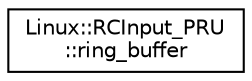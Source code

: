 digraph "Graphical Class Hierarchy"
{
 // INTERACTIVE_SVG=YES
  edge [fontname="Helvetica",fontsize="10",labelfontname="Helvetica",labelfontsize="10"];
  node [fontname="Helvetica",fontsize="10",shape=record];
  rankdir="LR";
  Node1 [label="Linux::RCInput_PRU\l::ring_buffer",height=0.2,width=0.4,color="black", fillcolor="white", style="filled",URL="$structLinux_1_1RCInput__PRU_1_1ring__buffer.html"];
}
